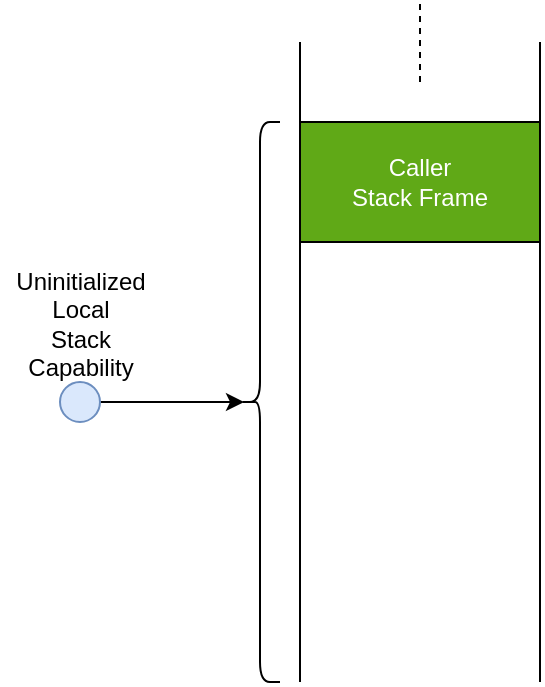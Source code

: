 <mxfile version="12.9.13" type="device"><diagram id="PjYeybVtm9ufVhOcvGIO" name="Page-1"><mxGraphModel dx="1164" dy="729" grid="1" gridSize="10" guides="1" tooltips="1" connect="1" arrows="1" fold="1" page="1" pageScale="1" pageWidth="850" pageHeight="1100" math="0" shadow="0"><root><mxCell id="0"/><mxCell id="1" parent="0"/><mxCell id="3q2pvhwi0i0WQqCyVRY3-1" value="" style="endArrow=none;html=1;" parent="1" edge="1"><mxGeometry width="50" height="50" relative="1" as="geometry"><mxPoint x="240" y="400" as="sourcePoint"/><mxPoint x="240" y="80" as="targetPoint"/></mxGeometry></mxCell><mxCell id="3q2pvhwi0i0WQqCyVRY3-2" value="" style="endArrow=none;html=1;" parent="1" edge="1"><mxGeometry width="50" height="50" relative="1" as="geometry"><mxPoint x="360" y="400" as="sourcePoint"/><mxPoint x="360" y="80" as="targetPoint"/></mxGeometry></mxCell><mxCell id="3q2pvhwi0i0WQqCyVRY3-3" value="" style="endArrow=none;dashed=1;html=1;" parent="1" edge="1"><mxGeometry width="50" height="50" relative="1" as="geometry"><mxPoint x="300" y="100" as="sourcePoint"/><mxPoint x="300" y="60" as="targetPoint"/></mxGeometry></mxCell><mxCell id="3q2pvhwi0i0WQqCyVRY3-4" value="Caller&lt;br&gt;Stack Frame" style="rounded=0;whiteSpace=wrap;html=1;strokeColor=#000000;align=center;fillColor=#60a917;fontColor=#ffffff;" parent="1" vertex="1"><mxGeometry x="240" y="120" width="120" height="60" as="geometry"/></mxCell><mxCell id="3q2pvhwi0i0WQqCyVRY3-10" style="edgeStyle=orthogonalEdgeStyle;rounded=0;orthogonalLoop=1;jettySize=auto;html=1;entryX=0.1;entryY=0.5;entryDx=0;entryDy=0;entryPerimeter=0;" parent="1" source="3q2pvhwi0i0WQqCyVRY3-6" target="3q2pvhwi0i0WQqCyVRY3-7" edge="1"><mxGeometry relative="1" as="geometry"/></mxCell><mxCell id="3q2pvhwi0i0WQqCyVRY3-6" value="" style="ellipse;whiteSpace=wrap;html=1;aspect=fixed;strokeColor=#6c8ebf;align=center;fillColor=#dae8fc;" parent="1" vertex="1"><mxGeometry x="120" y="250" width="20" height="20" as="geometry"/></mxCell><mxCell id="3q2pvhwi0i0WQqCyVRY3-7" value="" style="shape=curlyBracket;whiteSpace=wrap;html=1;rounded=1;strokeColor=#000000;align=center;" parent="1" vertex="1"><mxGeometry x="210" y="120" width="20" height="280" as="geometry"/></mxCell><mxCell id="3q2pvhwi0i0WQqCyVRY3-9" value="Uninitialized&lt;br&gt;Local&lt;br&gt;Stack&lt;br&gt;Capability" style="text;html=1;resizable=0;points=[];autosize=1;align=center;verticalAlign=top;spacingTop=-4;" parent="1" vertex="1"><mxGeometry x="90" y="190" width="80" height="60" as="geometry"/></mxCell></root></mxGraphModel></diagram></mxfile>
